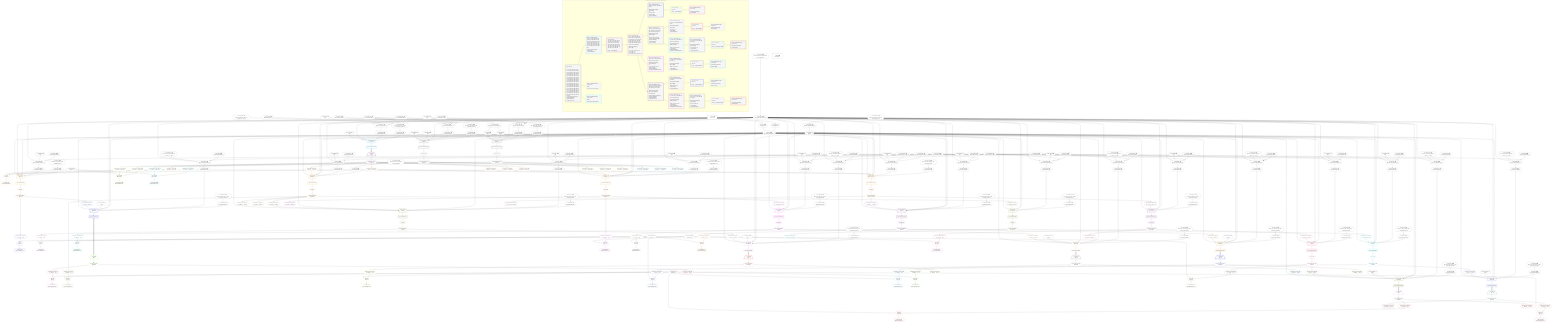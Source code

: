 %%{init: {'themeVariables': { 'fontSize': '12px'}}}%%
graph TD
    classDef path fill:#eee,stroke:#000,color:#000
    classDef plan fill:#fff,stroke-width:1px,color:#000
    classDef itemplan fill:#fff,stroke-width:2px,color:#000
    classDef unbatchedplan fill:#dff,stroke-width:1px,color:#000
    classDef sideeffectplan fill:#fcc,stroke-width:2px,color:#000
    classDef bucket fill:#f6f6f6,color:#000,stroke-width:2px,text-align:left


    %% plan dependencies
    PgSelect251[["PgSelect[251∈0] ➊<br />ᐸhousesᐳ"]]:::plan
    Object12{{"Object[12∈0] ➊<br />ᐸ{pgSettings,withPgClient}ᐳ"}}:::plan
    Constant585{{"Constant[585∈0] ➊<br />ᐸ2ᐳ"}}:::plan
    Constant586{{"Constant[586∈0] ➊<br />ᐸ3ᐳ"}}:::plan
    Lambda285{{"Lambda[285∈0] ➊<br />ᐸcalculateShouldReverseOrderᐳ"}}:::plan
    Access289{{"Access[289∈0] ➊<br />ᐸ288.0ᐳ"}}:::plan
    Lambda564{{"Lambda[564∈0] ➊<br />ᐸcalculateOrderBySQLᐳ"}}:::plan
    Lambda569{{"Lambda[569∈0] ➊<br />ᐸcalculateOrderBySQLᐳ"}}:::plan
    Object12 & Constant585 & Constant586 & Lambda285 & Access289 & Lambda564 & Lambda569 --> PgSelect251
    PgSelect270[["PgSelect[270∈0] ➊<br />ᐸhousesᐳ"]]:::plan
    Access266{{"Access[266∈0] ➊<br />ᐸ265.1ᐳ"}}:::plan
    Access268{{"Access[268∈0] ➊<br />ᐸ265.2ᐳ"}}:::plan
    Lambda579{{"Lambda[579∈0] ➊<br />ᐸcalculateOrderBySQLᐳ"}}:::plan
    Lambda584{{"Lambda[584∈0] ➊<br />ᐸcalculateOrderBySQLᐳ"}}:::plan
    Object12 -->|rejectNull| PgSelect270
    Access266 -->|rejectNull| PgSelect270
    Access268 & Lambda285 & Access289 & Lambda579 & Lambda584 --> PgSelect270
    Object293{{"Object[293∈0] ➊<br />ᐸ{reverse,orders,alias,codec}ᐳ"}}:::plan
    Constant290{{"Constant[290∈0] ➊<br />ᐸ[ { codec: Codec(int4), fragment: { n: [Array], f: 0, c: 266ᐳ"}}:::plan
    Constant291{{"Constant[291∈0] ➊<br />ᐸsql.identifier(”buildings”)ᐳ"}}:::plan
    Constant292{{"Constant[292∈0] ➊<br />ᐸRecordCodec(buildings)ᐳ"}}:::plan
    Lambda285 & Constant290 & Constant291 & Constant292 --> Object293
    Object308{{"Object[308∈0] ➊<br />ᐸ{reverse,orders,alias,codec}ᐳ"}}:::plan
    Constant305{{"Constant[305∈0] ➊<br />ᐸ[]ᐳ"}}:::plan
    Constant306{{"Constant[306∈0] ➊<br />ᐸsql.identifier(”streets”)ᐳ"}}:::plan
    Constant307{{"Constant[307∈0] ➊<br />ᐸRecordCodec(streets)ᐳ"}}:::plan
    Lambda285 & Constant305 & Constant306 & Constant307 --> Object308
    Object323{{"Object[323∈0] ➊<br />ᐸ{reverse,orders,alias,codec}ᐳ"}}:::plan
    Constant320{{"Constant[320∈0] ➊<br />ᐸ[ { codec: Codec(int4), fragment: { n: [Array], f: 0, c: 266ᐳ"}}:::plan
    Constant321{{"Constant[321∈0] ➊<br />ᐸsql.identifier(”buildings”)ᐳ"}}:::plan
    Lambda285 & Constant320 & Constant321 & Constant292 --> Object323
    Object338{{"Object[338∈0] ➊<br />ᐸ{reverse,orders,alias,codec}ᐳ"}}:::plan
    Constant335{{"Constant[335∈0] ➊<br />ᐸ[]ᐳ"}}:::plan
    Constant336{{"Constant[336∈0] ➊<br />ᐸsql.identifier(”streets”)ᐳ"}}:::plan
    Lambda285 & Constant335 & Constant336 & Constant307 --> Object338
    Object353{{"Object[353∈0] ➊<br />ᐸ{reverse,orders,alias,codec}ᐳ"}}:::plan
    Constant350{{"Constant[350∈0] ➊<br />ᐸ[ { codec: Codec(int4), fragment: { n: [Array], f: 0, c: 266ᐳ"}}:::plan
    Constant351{{"Constant[351∈0] ➊<br />ᐸsql.identifier(”buildings”)ᐳ"}}:::plan
    Lambda285 & Constant350 & Constant351 & Constant292 --> Object353
    Object368{{"Object[368∈0] ➊<br />ᐸ{reverse,orders,alias,codec}ᐳ"}}:::plan
    Constant365{{"Constant[365∈0] ➊<br />ᐸ[]ᐳ"}}:::plan
    Constant366{{"Constant[366∈0] ➊<br />ᐸsql.identifier(”streets”)ᐳ"}}:::plan
    Lambda285 & Constant365 & Constant366 & Constant307 --> Object368
    Object383{{"Object[383∈0] ➊<br />ᐸ{reverse,orders,alias,codec}ᐳ"}}:::plan
    Constant380{{"Constant[380∈0] ➊<br />ᐸ[]ᐳ"}}:::plan
    Constant381{{"Constant[381∈0] ➊<br />ᐸsql.identifier(”properties”)ᐳ"}}:::plan
    Constant382{{"Constant[382∈0] ➊<br />ᐸRecordCodec(properties)ᐳ"}}:::plan
    Lambda285 & Constant380 & Constant381 & Constant382 --> Object383
    Object398{{"Object[398∈0] ➊<br />ᐸ{reverse,orders,alias,codec}ᐳ"}}:::plan
    Constant395{{"Constant[395∈0] ➊<br />ᐸ[]ᐳ"}}:::plan
    Constant396{{"Constant[396∈0] ➊<br />ᐸsql.identifier(”street_property”)ᐳ"}}:::plan
    Constant397{{"Constant[397∈0] ➊<br />ᐸRecordCodec(streetProperty)ᐳ"}}:::plan
    Lambda285 & Constant395 & Constant396 & Constant397 --> Object398
    Object413{{"Object[413∈0] ➊<br />ᐸ{reverse,orders,alias,codec}ᐳ"}}:::plan
    Constant410{{"Constant[410∈0] ➊<br />ᐸ[ { codec: Codec(int4), fragment: { n: [Array], f: 0, c: 266ᐳ"}}:::plan
    Constant411{{"Constant[411∈0] ➊<br />ᐸsql.identifier(”buildings”)ᐳ"}}:::plan
    Lambda285 & Constant410 & Constant411 & Constant292 --> Object413
    Object428{{"Object[428∈0] ➊<br />ᐸ{reverse,orders,alias,codec}ᐳ"}}:::plan
    Constant425{{"Constant[425∈0] ➊<br />ᐸ[]ᐳ"}}:::plan
    Constant426{{"Constant[426∈0] ➊<br />ᐸsql.identifier(”streets”)ᐳ"}}:::plan
    Lambda285 & Constant425 & Constant426 & Constant307 --> Object428
    Object443{{"Object[443∈0] ➊<br />ᐸ{reverse,orders,alias,codec}ᐳ"}}:::plan
    Constant440{{"Constant[440∈0] ➊<br />ᐸ[]ᐳ"}}:::plan
    Constant441{{"Constant[441∈0] ➊<br />ᐸsql.identifier(”properties”)ᐳ"}}:::plan
    Lambda285 & Constant440 & Constant441 & Constant382 --> Object443
    Object458{{"Object[458∈0] ➊<br />ᐸ{reverse,orders,alias,codec}ᐳ"}}:::plan
    Constant455{{"Constant[455∈0] ➊<br />ᐸ[ { codec: Codec(int4), fragment: { n: [Array], f: 0, c: 266ᐳ"}}:::plan
    Constant456{{"Constant[456∈0] ➊<br />ᐸsql.identifier(”buildings”)ᐳ"}}:::plan
    Lambda285 & Constant455 & Constant456 & Constant292 --> Object458
    Object473{{"Object[473∈0] ➊<br />ᐸ{reverse,orders,alias,codec}ᐳ"}}:::plan
    Constant470{{"Constant[470∈0] ➊<br />ᐸ[]ᐳ"}}:::plan
    Constant471{{"Constant[471∈0] ➊<br />ᐸsql.identifier(”streets”)ᐳ"}}:::plan
    Lambda285 & Constant470 & Constant471 & Constant307 --> Object473
    Object488{{"Object[488∈0] ➊<br />ᐸ{reverse,orders,alias,codec}ᐳ"}}:::plan
    Constant485{{"Constant[485∈0] ➊<br />ᐸ[ { codec: Codec(int4), fragment: { n: [Array], f: 0, c: 266ᐳ"}}:::plan
    Constant486{{"Constant[486∈0] ➊<br />ᐸsql.identifier(”buildings”)ᐳ"}}:::plan
    Lambda285 & Constant485 & Constant486 & Constant292 --> Object488
    Object503{{"Object[503∈0] ➊<br />ᐸ{reverse,orders,alias,codec}ᐳ"}}:::plan
    Constant500{{"Constant[500∈0] ➊<br />ᐸ[]ᐳ"}}:::plan
    Constant501{{"Constant[501∈0] ➊<br />ᐸsql.identifier(”streets”)ᐳ"}}:::plan
    Lambda285 & Constant500 & Constant501 & Constant307 --> Object503
    Object518{{"Object[518∈0] ➊<br />ᐸ{reverse,orders,alias,codec}ᐳ"}}:::plan
    Constant515{{"Constant[515∈0] ➊<br />ᐸ[]ᐳ"}}:::plan
    Constant516{{"Constant[516∈0] ➊<br />ᐸsql.identifier(”properties”)ᐳ"}}:::plan
    Lambda285 & Constant515 & Constant516 & Constant382 --> Object518
    Object533{{"Object[533∈0] ➊<br />ᐸ{reverse,orders,alias,codec}ᐳ"}}:::plan
    Constant530{{"Constant[530∈0] ➊<br />ᐸ[]ᐳ"}}:::plan
    Constant531{{"Constant[531∈0] ➊<br />ᐸsql.identifier(”buildings”)ᐳ"}}:::plan
    Lambda285 & Constant530 & Constant531 & Constant292 --> Object533
    Object548{{"Object[548∈0] ➊<br />ᐸ{reverse,orders,alias,codec}ᐳ"}}:::plan
    Constant545{{"Constant[545∈0] ➊<br />ᐸ[ { codec: Codec(int4), fragment: { n: [Array], f: 0, c: 102ᐳ"}}:::plan
    Constant546{{"Constant[546∈0] ➊<br />ᐸsql.identifier(”houses”)ᐳ"}}:::plan
    Constant547{{"Constant[547∈0] ➊<br />ᐸRecordCodec(houses)ᐳ"}}:::plan
    Lambda285 & Constant545 & Constant546 & Constant547 --> Object548
    Object563{{"Object[563∈0] ➊<br />ᐸ{reverse,orders,alias,codec}ᐳ"}}:::plan
    Constant560{{"Constant[560∈0] ➊<br />ᐸ[]ᐳ"}}:::plan
    Constant561{{"Constant[561∈0] ➊<br />ᐸsql.identifier(”houses”)ᐳ"}}:::plan
    Lambda285 & Constant560 & Constant561 & Constant547 --> Object563
    Object578{{"Object[578∈0] ➊<br />ᐸ{reverse,orders,alias,codec}ᐳ"}}:::plan
    Constant575{{"Constant[575∈0] ➊<br />ᐸ[]ᐳ"}}:::plan
    Constant576{{"Constant[576∈0] ➊<br />ᐸsql.identifier(”houses”)ᐳ"}}:::plan
    Lambda285 & Constant575 & Constant576 & Constant547 --> Object578
    Access10{{"Access[10∈0] ➊<br />ᐸ2.pgSettingsᐳ"}}:::plan
    Access11{{"Access[11∈0] ➊<br />ᐸ2.withPgClientᐳ"}}:::plan
    Access10 & Access11 --> Object12
    __Value2["__Value[2∈0] ➊<br />ᐸcontextᐳ"]:::plan
    __Value2 --> Access10
    __Value2 --> Access11
    First253{{"First[253∈0] ➊"}}:::plan
    PgSelectRows254[["PgSelectRows[254∈0] ➊"]]:::plan
    PgSelectRows254 --> First253
    PgSelect251 --> PgSelectRows254
    PgSelectSingle255{{"PgSelectSingle[255∈0] ➊<br />ᐸhousesᐳ"}}:::plan
    First253 --> PgSelectSingle255
    Lambda265{{"Lambda[265∈0] ➊<br />ᐸspecifier_House_base64JSONᐳ"}}:::plan
    Constant587{{"Constant[587∈0] ➊<br />ᐸ'WyJob3VzZXMiLDIsM10='ᐳ"}}:::plan
    Constant587 --> Lambda265
    Lambda265 --> Access266
    Lambda265 --> Access268
    First272{{"First[272∈0] ➊"}}:::plan
    PgSelectRows273[["PgSelectRows[273∈0] ➊"]]:::plan
    PgSelectRows273 --> First272
    PgSelect270 --> PgSelectRows273
    PgSelectSingle274{{"PgSelectSingle[274∈0] ➊<br />ᐸhousesᐳ"}}:::plan
    First272 --> PgSelectSingle274
    Constant588{{"Constant[588∈0] ➊<br />ᐸ§{ first: null, last: null, cursorLower: null, cursorUpper: ᐳ"}}:::plan
    Constant588 --> Lambda285
    Lambda288{{"Lambda[288∈0] ➊<br />ᐸcalculateLimitAndOffsetSQLᐳ"}}:::plan
    Constant589{{"Constant[589∈0] ➊<br />ᐸ§{ first: null, last: null, cursorLower: null, cursorUpper: ᐳ"}}:::plan
    Constant589 --> Lambda288
    Lambda288 --> Access289
    Lambda294{{"Lambda[294∈0] ➊<br />ᐸcalculateOrderBySQLᐳ"}}:::plan
    Object293 --> Lambda294
    Lambda299{{"Lambda[299∈0] ➊<br />ᐸcalculateOrderBySQLᐳ"}}:::plan
    Constant590{{"Constant[590∈0] ➊<br />ᐸ§{ reverse: false, orders: [ { codec: Codec(int4), fragment:ᐳ"}}:::plan
    Constant590 --> Lambda299
    Lambda309{{"Lambda[309∈0] ➊<br />ᐸcalculateOrderBySQLᐳ"}}:::plan
    Object308 --> Lambda309
    Lambda314{{"Lambda[314∈0] ➊<br />ᐸcalculateOrderBySQLᐳ"}}:::plan
    Constant591{{"Constant[591∈0] ➊<br />ᐸ§{ reverse: false, orders: [], alias: sql.identifier(”streetᐳ"}}:::plan
    Constant591 --> Lambda314
    Lambda324{{"Lambda[324∈0] ➊<br />ᐸcalculateOrderBySQLᐳ"}}:::plan
    Object323 --> Lambda324
    Lambda329{{"Lambda[329∈0] ➊<br />ᐸcalculateOrderBySQLᐳ"}}:::plan
    Constant592{{"Constant[592∈0] ➊<br />ᐸ§{ reverse: false, orders: [ { codec: Codec(int4), fragment:ᐳ"}}:::plan
    Constant592 --> Lambda329
    Lambda339{{"Lambda[339∈0] ➊<br />ᐸcalculateOrderBySQLᐳ"}}:::plan
    Object338 --> Lambda339
    Lambda344{{"Lambda[344∈0] ➊<br />ᐸcalculateOrderBySQLᐳ"}}:::plan
    Constant593{{"Constant[593∈0] ➊<br />ᐸ§{ reverse: false, orders: [], alias: sql.identifier(”streetᐳ"}}:::plan
    Constant593 --> Lambda344
    Lambda354{{"Lambda[354∈0] ➊<br />ᐸcalculateOrderBySQLᐳ"}}:::plan
    Object353 --> Lambda354
    Lambda359{{"Lambda[359∈0] ➊<br />ᐸcalculateOrderBySQLᐳ"}}:::plan
    Constant594{{"Constant[594∈0] ➊<br />ᐸ§{ reverse: false, orders: [ { codec: Codec(int4), fragment:ᐳ"}}:::plan
    Constant594 --> Lambda359
    Lambda369{{"Lambda[369∈0] ➊<br />ᐸcalculateOrderBySQLᐳ"}}:::plan
    Object368 --> Lambda369
    Lambda374{{"Lambda[374∈0] ➊<br />ᐸcalculateOrderBySQLᐳ"}}:::plan
    Constant595{{"Constant[595∈0] ➊<br />ᐸ§{ reverse: false, orders: [], alias: sql.identifier(”streetᐳ"}}:::plan
    Constant595 --> Lambda374
    Lambda384{{"Lambda[384∈0] ➊<br />ᐸcalculateOrderBySQLᐳ"}}:::plan
    Object383 --> Lambda384
    Lambda389{{"Lambda[389∈0] ➊<br />ᐸcalculateOrderBySQLᐳ"}}:::plan
    Constant596{{"Constant[596∈0] ➊<br />ᐸ§{ reverse: false, orders: [], alias: sql.identifier(”properᐳ"}}:::plan
    Constant596 --> Lambda389
    Lambda399{{"Lambda[399∈0] ➊<br />ᐸcalculateOrderBySQLᐳ"}}:::plan
    Object398 --> Lambda399
    Lambda404{{"Lambda[404∈0] ➊<br />ᐸcalculateOrderBySQLᐳ"}}:::plan
    Constant597{{"Constant[597∈0] ➊<br />ᐸ§{ reverse: false, orders: [], alias: sql.identifier(”streetᐳ"}}:::plan
    Constant597 --> Lambda404
    Lambda414{{"Lambda[414∈0] ➊<br />ᐸcalculateOrderBySQLᐳ"}}:::plan
    Object413 --> Lambda414
    Lambda419{{"Lambda[419∈0] ➊<br />ᐸcalculateOrderBySQLᐳ"}}:::plan
    Constant598{{"Constant[598∈0] ➊<br />ᐸ§{ reverse: false, orders: [ { codec: Codec(int4), fragment:ᐳ"}}:::plan
    Constant598 --> Lambda419
    Lambda429{{"Lambda[429∈0] ➊<br />ᐸcalculateOrderBySQLᐳ"}}:::plan
    Object428 --> Lambda429
    Lambda434{{"Lambda[434∈0] ➊<br />ᐸcalculateOrderBySQLᐳ"}}:::plan
    Constant599{{"Constant[599∈0] ➊<br />ᐸ§{ reverse: false, orders: [], alias: sql.identifier(”streetᐳ"}}:::plan
    Constant599 --> Lambda434
    Lambda444{{"Lambda[444∈0] ➊<br />ᐸcalculateOrderBySQLᐳ"}}:::plan
    Object443 --> Lambda444
    Lambda449{{"Lambda[449∈0] ➊<br />ᐸcalculateOrderBySQLᐳ"}}:::plan
    Constant600{{"Constant[600∈0] ➊<br />ᐸ§{ reverse: false, orders: [], alias: sql.identifier(”properᐳ"}}:::plan
    Constant600 --> Lambda449
    Lambda459{{"Lambda[459∈0] ➊<br />ᐸcalculateOrderBySQLᐳ"}}:::plan
    Object458 --> Lambda459
    Lambda464{{"Lambda[464∈0] ➊<br />ᐸcalculateOrderBySQLᐳ"}}:::plan
    Constant601{{"Constant[601∈0] ➊<br />ᐸ§{ reverse: false, orders: [ { codec: Codec(int4), fragment:ᐳ"}}:::plan
    Constant601 --> Lambda464
    Lambda474{{"Lambda[474∈0] ➊<br />ᐸcalculateOrderBySQLᐳ"}}:::plan
    Object473 --> Lambda474
    Lambda479{{"Lambda[479∈0] ➊<br />ᐸcalculateOrderBySQLᐳ"}}:::plan
    Constant602{{"Constant[602∈0] ➊<br />ᐸ§{ reverse: false, orders: [], alias: sql.identifier(”streetᐳ"}}:::plan
    Constant602 --> Lambda479
    Lambda489{{"Lambda[489∈0] ➊<br />ᐸcalculateOrderBySQLᐳ"}}:::plan
    Object488 --> Lambda489
    Lambda494{{"Lambda[494∈0] ➊<br />ᐸcalculateOrderBySQLᐳ"}}:::plan
    Constant603{{"Constant[603∈0] ➊<br />ᐸ§{ reverse: false, orders: [ { codec: Codec(int4), fragment:ᐳ"}}:::plan
    Constant603 --> Lambda494
    Lambda504{{"Lambda[504∈0] ➊<br />ᐸcalculateOrderBySQLᐳ"}}:::plan
    Object503 --> Lambda504
    Lambda509{{"Lambda[509∈0] ➊<br />ᐸcalculateOrderBySQLᐳ"}}:::plan
    Constant604{{"Constant[604∈0] ➊<br />ᐸ§{ reverse: false, orders: [], alias: sql.identifier(”streetᐳ"}}:::plan
    Constant604 --> Lambda509
    Lambda519{{"Lambda[519∈0] ➊<br />ᐸcalculateOrderBySQLᐳ"}}:::plan
    Object518 --> Lambda519
    Lambda524{{"Lambda[524∈0] ➊<br />ᐸcalculateOrderBySQLᐳ"}}:::plan
    Constant605{{"Constant[605∈0] ➊<br />ᐸ§{ reverse: false, orders: [], alias: sql.identifier(”properᐳ"}}:::plan
    Constant605 --> Lambda524
    Lambda534{{"Lambda[534∈0] ➊<br />ᐸcalculateOrderBySQLᐳ"}}:::plan
    Object533 --> Lambda534
    Lambda539{{"Lambda[539∈0] ➊<br />ᐸcalculateOrderBySQLᐳ"}}:::plan
    Constant606{{"Constant[606∈0] ➊<br />ᐸ§{ reverse: false, orders: [], alias: sql.identifier(”buildiᐳ"}}:::plan
    Constant606 --> Lambda539
    Lambda549{{"Lambda[549∈0] ➊<br />ᐸcalculateOrderBySQLᐳ"}}:::plan
    Object548 --> Lambda549
    Lambda554{{"Lambda[554∈0] ➊<br />ᐸcalculateOrderBySQLᐳ"}}:::plan
    Constant607{{"Constant[607∈0] ➊<br />ᐸ§{ reverse: false, orders: [ { codec: Codec(int4), fragment:ᐳ"}}:::plan
    Constant607 --> Lambda554
    Object563 --> Lambda564
    Constant608{{"Constant[608∈0] ➊<br />ᐸ§{ reverse: false, orders: [], alias: sql.identifier(”housesᐳ"}}:::plan
    Constant608 --> Lambda569
    Object578 --> Lambda579
    Constant609{{"Constant[609∈0] ➊<br />ᐸ§{ reverse: false, orders: [], alias: sql.identifier(”housesᐳ"}}:::plan
    Constant609 --> Lambda584
    __Value4["__Value[4∈0] ➊<br />ᐸrootValueᐳ"]:::plan
    Connection13{{"Connection[13∈0] ➊<br />ᐸ9ᐳ"}}:::plan
    Constant18{{"Constant[18∈0] ➊<br />ᐸ'houses'ᐳ"}}:::plan
    Constant34{{"Constant[34∈0] ➊<br />ᐸ'streets'ᐳ"}}:::plan
    Connection45{{"Connection[45∈0] ➊<br />ᐸ41ᐳ"}}:::plan
    Constant50{{"Constant[50∈0] ➊<br />ᐸ'buildings'ᐳ"}}:::plan
    Connection85{{"Connection[85∈0] ➊<br />ᐸ81ᐳ"}}:::plan
    Constant101{{"Constant[101∈0] ➊<br />ᐸ'properties'ᐳ"}}:::plan
    Connection125{{"Connection[125∈0] ➊<br />ᐸ121ᐳ"}}:::plan
    Connection164{{"Connection[164∈0] ➊<br />ᐸ160ᐳ"}}:::plan
    Connection200{{"Connection[200∈0] ➊<br />ᐸ196ᐳ"}}:::plan
    Connection239{{"Connection[239∈0] ➊<br />ᐸ235ᐳ"}}:::plan
    PgSelect14[["PgSelect[14∈1] ➊<br />ᐸhousesᐳ"]]:::plan
    Object12 & Connection13 & Lambda285 & Access289 & Lambda549 & Lambda554 --> PgSelect14
    PgSelectRows15[["PgSelectRows[15∈1] ➊"]]:::plan
    PgSelect14 --> PgSelectRows15
    __Item16[/"__Item[16∈2]<br />ᐸ15ᐳ"\]:::itemplan
    PgSelectRows15 ==> __Item16
    PgSelectSingle17{{"PgSelectSingle[17∈2]<br />ᐸhousesᐳ"}}:::plan
    __Item16 --> PgSelectSingle17
    PgSelect174[["PgSelect[174∈3]<br />ᐸstreet_propertyᐳ"]]:::plan
    PgClassExpression19{{"PgClassExpression[19∈3]<br />ᐸ__houses__.”street_id”ᐳ"}}:::plan
    PgClassExpression20{{"PgClassExpression[20∈3]<br />ᐸ__houses__...operty_id”ᐳ"}}:::plan
    Object12 & PgClassExpression19 & PgClassExpression20 & Lambda285 & Access289 & Lambda399 & Lambda404 --> PgSelect174
    PgSelect27[["PgSelect[27∈3]<br />ᐸstreetsᐳ"]]:::plan
    Object12 & PgClassExpression19 & Lambda285 & Access289 & Lambda309 & Lambda314 --> PgSelect27
    PgSelect55[["PgSelect[55∈3]<br />ᐸbuildingsᐳ"]]:::plan
    PgClassExpression26{{"PgClassExpression[26∈3]<br />ᐸ__houses__...ilding_id”ᐳ"}}:::plan
    Object12 & PgClassExpression26 & Lambda285 & Access289 & Lambda534 & Lambda539 --> PgSelect55
    PgSelect135[["PgSelect[135∈3]<br />ᐸpropertiesᐳ"]]:::plan
    Object12 & PgClassExpression20 & Lambda285 & Access289 & Lambda444 & Lambda449 --> PgSelect135
    List21{{"List[21∈3]<br />ᐸ18,19,20ᐳ"}}:::plan
    Constant18 & PgClassExpression19 & PgClassExpression20 --> List21
    PgSelectSingle17 --> PgClassExpression19
    PgSelectSingle17 --> PgClassExpression20
    Lambda22{{"Lambda[22∈3]<br />ᐸbase64JSONEncodeᐳ"}}:::plan
    List21 --> Lambda22
    PgClassExpression23{{"PgClassExpression[23∈3]<br />ᐸ__houses__...ding_name”ᐳ"}}:::plan
    PgSelectSingle17 --> PgClassExpression23
    PgClassExpression24{{"PgClassExpression[24∈3]<br />ᐸ__houses__...or_number”ᐳ"}}:::plan
    PgSelectSingle17 --> PgClassExpression24
    PgClassExpression25{{"PgClassExpression[25∈3]<br />ᐸ__houses__...reet_name”ᐳ"}}:::plan
    PgSelectSingle17 --> PgClassExpression25
    PgSelectSingle17 --> PgClassExpression26
    First31{{"First[31∈3]"}}:::plan
    PgSelectRows32[["PgSelectRows[32∈3]"]]:::plan
    PgSelectRows32 --> First31
    PgSelect27 --> PgSelectRows32
    PgSelectSingle33{{"PgSelectSingle[33∈3]<br />ᐸstreetsᐳ"}}:::plan
    First31 --> PgSelectSingle33
    First57{{"First[57∈3]"}}:::plan
    PgSelectRows58[["PgSelectRows[58∈3]"]]:::plan
    PgSelectRows58 --> First57
    PgSelect55 --> PgSelectRows58
    PgSelectSingle59{{"PgSelectSingle[59∈3]<br />ᐸbuildingsᐳ"}}:::plan
    First57 --> PgSelectSingle59
    First137{{"First[137∈3]"}}:::plan
    PgSelectRows138[["PgSelectRows[138∈3]"]]:::plan
    PgSelectRows138 --> First137
    PgSelect135 --> PgSelectRows138
    PgSelectSingle139{{"PgSelectSingle[139∈3]<br />ᐸpropertiesᐳ"}}:::plan
    First137 --> PgSelectSingle139
    First176{{"First[176∈3]"}}:::plan
    PgSelectRows177[["PgSelectRows[177∈3]"]]:::plan
    PgSelectRows177 --> First176
    PgSelect174 --> PgSelectRows177
    PgSelectSingle178{{"PgSelectSingle[178∈3]<br />ᐸstreet_propertyᐳ"}}:::plan
    First176 --> PgSelectSingle178
    PgSelect46[["PgSelect[46∈4]<br />ᐸbuildingsᐳ"]]:::plan
    PgClassExpression38{{"PgClassExpression[38∈4]<br />ᐸ__streets__.”name”ᐳ"}}:::plan
    Object12 & PgClassExpression38 & Connection45 & Lambda285 & Access289 & Lambda294 & Lambda299 --> PgSelect46
    List36{{"List[36∈4]<br />ᐸ34,35ᐳ"}}:::plan
    PgClassExpression35{{"PgClassExpression[35∈4]<br />ᐸ__streets__.”id”ᐳ"}}:::plan
    Constant34 & PgClassExpression35 --> List36
    PgSelectSingle33 --> PgClassExpression35
    Lambda37{{"Lambda[37∈4]<br />ᐸbase64JSONEncodeᐳ"}}:::plan
    List36 --> Lambda37
    PgSelectSingle33 --> PgClassExpression38
    PgSelectRows47[["PgSelectRows[47∈4]"]]:::plan
    PgSelect46 --> PgSelectRows47
    __Item48[/"__Item[48∈5]<br />ᐸ47ᐳ"\]:::itemplan
    PgSelectRows47 ==> __Item48
    PgSelectSingle49{{"PgSelectSingle[49∈5]<br />ᐸbuildingsᐳ"}}:::plan
    __Item48 --> PgSelectSingle49
    List52{{"List[52∈6]<br />ᐸ50,51ᐳ"}}:::plan
    PgClassExpression51{{"PgClassExpression[51∈6]<br />ᐸ__buildings__.”id”ᐳ"}}:::plan
    Constant50 & PgClassExpression51 --> List52
    PgSelectSingle49 --> PgClassExpression51
    Lambda53{{"Lambda[53∈6]<br />ᐸbase64JSONEncodeᐳ"}}:::plan
    List52 --> Lambda53
    PgClassExpression54{{"PgClassExpression[54∈6]<br />ᐸ__buildings__.”name”ᐳ"}}:::plan
    PgSelectSingle49 --> PgClassExpression54
    PgSelect67[["PgSelect[67∈7]<br />ᐸstreetsᐳ"]]:::plan
    PgClassExpression64{{"PgClassExpression[64∈7]<br />ᐸ__buildings__.”name”ᐳ"}}:::plan
    Object12 & PgClassExpression64 & Lambda285 & Access289 & Lambda474 & Lambda479 --> PgSelect67
    PgSelect96[["PgSelect[96∈7]<br />ᐸpropertiesᐳ"]]:::plan
    PgClassExpression95{{"PgClassExpression[95∈7]<br />ᐸ__building...operty_id”ᐳ"}}:::plan
    Object12 & PgClassExpression95 & Lambda285 & Access289 & Lambda519 & Lambda524 --> PgSelect96
    List62{{"List[62∈7]<br />ᐸ50,61ᐳ"}}:::plan
    PgClassExpression61{{"PgClassExpression[61∈7]<br />ᐸ__buildings__.”id”ᐳ"}}:::plan
    Constant50 & PgClassExpression61 --> List62
    PgSelectSingle59 --> PgClassExpression61
    Lambda63{{"Lambda[63∈7]<br />ᐸbase64JSONEncodeᐳ"}}:::plan
    List62 --> Lambda63
    PgSelectSingle59 --> PgClassExpression64
    PgClassExpression65{{"PgClassExpression[65∈7]<br />ᐸ__buildings__.”floors”ᐳ"}}:::plan
    PgSelectSingle59 --> PgClassExpression65
    PgClassExpression66{{"PgClassExpression[66∈7]<br />ᐸ__building...s_primary”ᐳ"}}:::plan
    PgSelectSingle59 --> PgClassExpression66
    First71{{"First[71∈7]"}}:::plan
    PgSelectRows72[["PgSelectRows[72∈7]"]]:::plan
    PgSelectRows72 --> First71
    PgSelect67 --> PgSelectRows72
    PgSelectSingle73{{"PgSelectSingle[73∈7]<br />ᐸstreetsᐳ"}}:::plan
    First71 --> PgSelectSingle73
    PgSelectSingle59 --> PgClassExpression95
    First98{{"First[98∈7]"}}:::plan
    PgSelectRows99[["PgSelectRows[99∈7]"]]:::plan
    PgSelectRows99 --> First98
    PgSelect96 --> PgSelectRows99
    PgSelectSingle100{{"PgSelectSingle[100∈7]<br />ᐸpropertiesᐳ"}}:::plan
    First98 --> PgSelectSingle100
    PgSelect86[["PgSelect[86∈8]<br />ᐸbuildingsᐳ"]]:::plan
    PgClassExpression78{{"PgClassExpression[78∈8]<br />ᐸ__streets__.”name”ᐳ"}}:::plan
    Object12 & PgClassExpression78 & Connection85 & Lambda285 & Access289 & Lambda459 & Lambda464 --> PgSelect86
    List76{{"List[76∈8]<br />ᐸ34,75ᐳ"}}:::plan
    PgClassExpression75{{"PgClassExpression[75∈8]<br />ᐸ__streets__.”id”ᐳ"}}:::plan
    Constant34 & PgClassExpression75 --> List76
    PgSelectSingle73 --> PgClassExpression75
    Lambda77{{"Lambda[77∈8]<br />ᐸbase64JSONEncodeᐳ"}}:::plan
    List76 --> Lambda77
    PgSelectSingle73 --> PgClassExpression78
    PgSelectRows87[["PgSelectRows[87∈8]"]]:::plan
    PgSelect86 --> PgSelectRows87
    __Item88[/"__Item[88∈9]<br />ᐸ87ᐳ"\]:::itemplan
    PgSelectRows87 ==> __Item88
    PgSelectSingle89{{"PgSelectSingle[89∈9]<br />ᐸbuildingsᐳ"}}:::plan
    __Item88 --> PgSelectSingle89
    List92{{"List[92∈10]<br />ᐸ50,91ᐳ"}}:::plan
    PgClassExpression91{{"PgClassExpression[91∈10]<br />ᐸ__buildings__.”id”ᐳ"}}:::plan
    Constant50 & PgClassExpression91 --> List92
    PgSelectSingle89 --> PgClassExpression91
    Lambda93{{"Lambda[93∈10]<br />ᐸbase64JSONEncodeᐳ"}}:::plan
    List92 --> Lambda93
    PgClassExpression94{{"PgClassExpression[94∈10]<br />ᐸ__buildings__.”name”ᐳ"}}:::plan
    PgSelectSingle89 --> PgClassExpression94
    PgSelect107[["PgSelect[107∈11]<br />ᐸstreetsᐳ"]]:::plan
    PgClassExpression105{{"PgClassExpression[105∈11]<br />ᐸ__properti...street_id”ᐳ"}}:::plan
    Object12 & PgClassExpression105 & Lambda285 & Access289 & Lambda504 & Lambda509 --> PgSelect107
    List103{{"List[103∈11]<br />ᐸ101,102ᐳ"}}:::plan
    PgClassExpression102{{"PgClassExpression[102∈11]<br />ᐸ__properties__.”id”ᐳ"}}:::plan
    Constant101 & PgClassExpression102 --> List103
    PgSelectSingle100 --> PgClassExpression102
    Lambda104{{"Lambda[104∈11]<br />ᐸbase64JSONEncodeᐳ"}}:::plan
    List103 --> Lambda104
    PgSelectSingle100 --> PgClassExpression105
    PgClassExpression106{{"PgClassExpression[106∈11]<br />ᐸ__properti...or_number”ᐳ"}}:::plan
    PgSelectSingle100 --> PgClassExpression106
    First111{{"First[111∈11]"}}:::plan
    PgSelectRows112[["PgSelectRows[112∈11]"]]:::plan
    PgSelectRows112 --> First111
    PgSelect107 --> PgSelectRows112
    PgSelectSingle113{{"PgSelectSingle[113∈11]<br />ᐸstreetsᐳ"}}:::plan
    First111 --> PgSelectSingle113
    PgSelect126[["PgSelect[126∈12]<br />ᐸbuildingsᐳ"]]:::plan
    PgClassExpression118{{"PgClassExpression[118∈12]<br />ᐸ__streets__.”name”ᐳ"}}:::plan
    Object12 & PgClassExpression118 & Connection125 & Lambda285 & Access289 & Lambda489 & Lambda494 --> PgSelect126
    List116{{"List[116∈12]<br />ᐸ34,115ᐳ"}}:::plan
    PgClassExpression115{{"PgClassExpression[115∈12]<br />ᐸ__streets__.”id”ᐳ"}}:::plan
    Constant34 & PgClassExpression115 --> List116
    PgSelectSingle113 --> PgClassExpression115
    Lambda117{{"Lambda[117∈12]<br />ᐸbase64JSONEncodeᐳ"}}:::plan
    List116 --> Lambda117
    PgSelectSingle113 --> PgClassExpression118
    PgSelectRows127[["PgSelectRows[127∈12]"]]:::plan
    PgSelect126 --> PgSelectRows127
    __Item128[/"__Item[128∈13]<br />ᐸ127ᐳ"\]:::itemplan
    PgSelectRows127 ==> __Item128
    PgSelectSingle129{{"PgSelectSingle[129∈13]<br />ᐸbuildingsᐳ"}}:::plan
    __Item128 --> PgSelectSingle129
    List132{{"List[132∈14]<br />ᐸ50,131ᐳ"}}:::plan
    PgClassExpression131{{"PgClassExpression[131∈14]<br />ᐸ__buildings__.”id”ᐳ"}}:::plan
    Constant50 & PgClassExpression131 --> List132
    PgSelectSingle129 --> PgClassExpression131
    Lambda133{{"Lambda[133∈14]<br />ᐸbase64JSONEncodeᐳ"}}:::plan
    List132 --> Lambda133
    PgClassExpression134{{"PgClassExpression[134∈14]<br />ᐸ__buildings__.”name”ᐳ"}}:::plan
    PgSelectSingle129 --> PgClassExpression134
    PgSelect146[["PgSelect[146∈15]<br />ᐸstreetsᐳ"]]:::plan
    PgClassExpression144{{"PgClassExpression[144∈15]<br />ᐸ__properti...street_id”ᐳ"}}:::plan
    Object12 & PgClassExpression144 & Lambda285 & Access289 & Lambda429 & Lambda434 --> PgSelect146
    List142{{"List[142∈15]<br />ᐸ101,141ᐳ"}}:::plan
    PgClassExpression141{{"PgClassExpression[141∈15]<br />ᐸ__properties__.”id”ᐳ"}}:::plan
    Constant101 & PgClassExpression141 --> List142
    PgSelectSingle139 --> PgClassExpression141
    Lambda143{{"Lambda[143∈15]<br />ᐸbase64JSONEncodeᐳ"}}:::plan
    List142 --> Lambda143
    PgSelectSingle139 --> PgClassExpression144
    PgClassExpression145{{"PgClassExpression[145∈15]<br />ᐸ__properti...or_number”ᐳ"}}:::plan
    PgSelectSingle139 --> PgClassExpression145
    First150{{"First[150∈15]"}}:::plan
    PgSelectRows151[["PgSelectRows[151∈15]"]]:::plan
    PgSelectRows151 --> First150
    PgSelect146 --> PgSelectRows151
    PgSelectSingle152{{"PgSelectSingle[152∈15]<br />ᐸstreetsᐳ"}}:::plan
    First150 --> PgSelectSingle152
    PgSelect165[["PgSelect[165∈16]<br />ᐸbuildingsᐳ"]]:::plan
    PgClassExpression157{{"PgClassExpression[157∈16]<br />ᐸ__streets__.”name”ᐳ"}}:::plan
    Object12 & PgClassExpression157 & Connection164 & Lambda285 & Access289 & Lambda414 & Lambda419 --> PgSelect165
    List155{{"List[155∈16]<br />ᐸ34,154ᐳ"}}:::plan
    PgClassExpression154{{"PgClassExpression[154∈16]<br />ᐸ__streets__.”id”ᐳ"}}:::plan
    Constant34 & PgClassExpression154 --> List155
    PgSelectSingle152 --> PgClassExpression154
    Lambda156{{"Lambda[156∈16]<br />ᐸbase64JSONEncodeᐳ"}}:::plan
    List155 --> Lambda156
    PgSelectSingle152 --> PgClassExpression157
    PgSelectRows166[["PgSelectRows[166∈16]"]]:::plan
    PgSelect165 --> PgSelectRows166
    __Item167[/"__Item[167∈17]<br />ᐸ166ᐳ"\]:::itemplan
    PgSelectRows166 ==> __Item167
    PgSelectSingle168{{"PgSelectSingle[168∈17]<br />ᐸbuildingsᐳ"}}:::plan
    __Item167 --> PgSelectSingle168
    List171{{"List[171∈18]<br />ᐸ50,170ᐳ"}}:::plan
    PgClassExpression170{{"PgClassExpression[170∈18]<br />ᐸ__buildings__.”id”ᐳ"}}:::plan
    Constant50 & PgClassExpression170 --> List171
    PgSelectSingle168 --> PgClassExpression170
    Lambda172{{"Lambda[172∈18]<br />ᐸbase64JSONEncodeᐳ"}}:::plan
    List171 --> Lambda172
    PgClassExpression173{{"PgClassExpression[173∈18]<br />ᐸ__buildings__.”name”ᐳ"}}:::plan
    PgSelectSingle168 --> PgClassExpression173
    PgSelect182[["PgSelect[182∈19]<br />ᐸstreetsᐳ"]]:::plan
    PgClassExpression179{{"PgClassExpression[179∈19]<br />ᐸ__street_p..._.”str_id”ᐳ"}}:::plan
    Object12 & PgClassExpression179 & Lambda285 & Access289 & Lambda339 & Lambda344 --> PgSelect182
    PgSelect210[["PgSelect[210∈19]<br />ᐸpropertiesᐳ"]]:::plan
    PgClassExpression180{{"PgClassExpression[180∈19]<br />ᐸ__street_p....”prop_id”ᐳ"}}:::plan
    Object12 & PgClassExpression180 & Lambda285 & Access289 & Lambda384 & Lambda389 --> PgSelect210
    PgSelectSingle178 --> PgClassExpression179
    PgSelectSingle178 --> PgClassExpression180
    PgClassExpression181{{"PgClassExpression[181∈19]<br />ᐸ__street_p...ent_owner”ᐳ"}}:::plan
    PgSelectSingle178 --> PgClassExpression181
    First186{{"First[186∈19]"}}:::plan
    PgSelectRows187[["PgSelectRows[187∈19]"]]:::plan
    PgSelectRows187 --> First186
    PgSelect182 --> PgSelectRows187
    PgSelectSingle188{{"PgSelectSingle[188∈19]<br />ᐸstreetsᐳ"}}:::plan
    First186 --> PgSelectSingle188
    First212{{"First[212∈19]"}}:::plan
    PgSelectRows213[["PgSelectRows[213∈19]"]]:::plan
    PgSelectRows213 --> First212
    PgSelect210 --> PgSelectRows213
    PgSelectSingle214{{"PgSelectSingle[214∈19]<br />ᐸpropertiesᐳ"}}:::plan
    First212 --> PgSelectSingle214
    PgSelect201[["PgSelect[201∈20]<br />ᐸbuildingsᐳ"]]:::plan
    PgClassExpression193{{"PgClassExpression[193∈20]<br />ᐸ__streets__.”name”ᐳ"}}:::plan
    Object12 & PgClassExpression193 & Connection200 & Lambda285 & Access289 & Lambda324 & Lambda329 --> PgSelect201
    List191{{"List[191∈20]<br />ᐸ34,190ᐳ"}}:::plan
    PgClassExpression190{{"PgClassExpression[190∈20]<br />ᐸ__streets__.”id”ᐳ"}}:::plan
    Constant34 & PgClassExpression190 --> List191
    PgSelectSingle188 --> PgClassExpression190
    Lambda192{{"Lambda[192∈20]<br />ᐸbase64JSONEncodeᐳ"}}:::plan
    List191 --> Lambda192
    PgSelectSingle188 --> PgClassExpression193
    PgSelectRows202[["PgSelectRows[202∈20]"]]:::plan
    PgSelect201 --> PgSelectRows202
    __Item203[/"__Item[203∈21]<br />ᐸ202ᐳ"\]:::itemplan
    PgSelectRows202 ==> __Item203
    PgSelectSingle204{{"PgSelectSingle[204∈21]<br />ᐸbuildingsᐳ"}}:::plan
    __Item203 --> PgSelectSingle204
    List207{{"List[207∈22]<br />ᐸ50,206ᐳ"}}:::plan
    PgClassExpression206{{"PgClassExpression[206∈22]<br />ᐸ__buildings__.”id”ᐳ"}}:::plan
    Constant50 & PgClassExpression206 --> List207
    PgSelectSingle204 --> PgClassExpression206
    Lambda208{{"Lambda[208∈22]<br />ᐸbase64JSONEncodeᐳ"}}:::plan
    List207 --> Lambda208
    PgClassExpression209{{"PgClassExpression[209∈22]<br />ᐸ__buildings__.”name”ᐳ"}}:::plan
    PgSelectSingle204 --> PgClassExpression209
    PgSelect221[["PgSelect[221∈23]<br />ᐸstreetsᐳ"]]:::plan
    PgClassExpression219{{"PgClassExpression[219∈23]<br />ᐸ__properti...street_id”ᐳ"}}:::plan
    Object12 & PgClassExpression219 & Lambda285 & Access289 & Lambda369 & Lambda374 --> PgSelect221
    List217{{"List[217∈23]<br />ᐸ101,216ᐳ"}}:::plan
    PgClassExpression216{{"PgClassExpression[216∈23]<br />ᐸ__properties__.”id”ᐳ"}}:::plan
    Constant101 & PgClassExpression216 --> List217
    PgSelectSingle214 --> PgClassExpression216
    Lambda218{{"Lambda[218∈23]<br />ᐸbase64JSONEncodeᐳ"}}:::plan
    List217 --> Lambda218
    PgSelectSingle214 --> PgClassExpression219
    PgClassExpression220{{"PgClassExpression[220∈23]<br />ᐸ__properti...or_number”ᐳ"}}:::plan
    PgSelectSingle214 --> PgClassExpression220
    First225{{"First[225∈23]"}}:::plan
    PgSelectRows226[["PgSelectRows[226∈23]"]]:::plan
    PgSelectRows226 --> First225
    PgSelect221 --> PgSelectRows226
    PgSelectSingle227{{"PgSelectSingle[227∈23]<br />ᐸstreetsᐳ"}}:::plan
    First225 --> PgSelectSingle227
    PgSelect240[["PgSelect[240∈24]<br />ᐸbuildingsᐳ"]]:::plan
    PgClassExpression232{{"PgClassExpression[232∈24]<br />ᐸ__streets__.”name”ᐳ"}}:::plan
    Object12 & PgClassExpression232 & Connection239 & Lambda285 & Access289 & Lambda354 & Lambda359 --> PgSelect240
    List230{{"List[230∈24]<br />ᐸ34,229ᐳ"}}:::plan
    PgClassExpression229{{"PgClassExpression[229∈24]<br />ᐸ__streets__.”id”ᐳ"}}:::plan
    Constant34 & PgClassExpression229 --> List230
    PgSelectSingle227 --> PgClassExpression229
    Lambda231{{"Lambda[231∈24]<br />ᐸbase64JSONEncodeᐳ"}}:::plan
    List230 --> Lambda231
    PgSelectSingle227 --> PgClassExpression232
    PgSelectRows241[["PgSelectRows[241∈24]"]]:::plan
    PgSelect240 --> PgSelectRows241
    __Item242[/"__Item[242∈25]<br />ᐸ241ᐳ"\]:::itemplan
    PgSelectRows241 ==> __Item242
    PgSelectSingle243{{"PgSelectSingle[243∈25]<br />ᐸbuildingsᐳ"}}:::plan
    __Item242 --> PgSelectSingle243
    List246{{"List[246∈26]<br />ᐸ50,245ᐳ"}}:::plan
    PgClassExpression245{{"PgClassExpression[245∈26]<br />ᐸ__buildings__.”id”ᐳ"}}:::plan
    Constant50 & PgClassExpression245 --> List246
    PgSelectSingle243 --> PgClassExpression245
    Lambda247{{"Lambda[247∈26]<br />ᐸbase64JSONEncodeᐳ"}}:::plan
    List246 --> Lambda247
    PgClassExpression248{{"PgClassExpression[248∈26]<br />ᐸ__buildings__.”name”ᐳ"}}:::plan
    PgSelectSingle243 --> PgClassExpression248
    List262{{"List[262∈27] ➊<br />ᐸ18,260,261ᐳ"}}:::plan
    PgClassExpression260{{"PgClassExpression[260∈27] ➊<br />ᐸ__houses__.”street_id”ᐳ"}}:::plan
    PgClassExpression261{{"PgClassExpression[261∈27] ➊<br />ᐸ__houses__...operty_id”ᐳ"}}:::plan
    Constant18 & PgClassExpression260 & PgClassExpression261 --> List262
    PgClassExpression256{{"PgClassExpression[256∈27] ➊<br />ᐸ__houses__...ding_name”ᐳ"}}:::plan
    PgSelectSingle255 --> PgClassExpression256
    PgClassExpression257{{"PgClassExpression[257∈27] ➊<br />ᐸ__houses__...or_number”ᐳ"}}:::plan
    PgSelectSingle255 --> PgClassExpression257
    PgClassExpression258{{"PgClassExpression[258∈27] ➊<br />ᐸ__houses__...reet_name”ᐳ"}}:::plan
    PgSelectSingle255 --> PgClassExpression258
    PgSelectSingle255 --> PgClassExpression260
    PgSelectSingle255 --> PgClassExpression261
    Lambda263{{"Lambda[263∈27] ➊<br />ᐸbase64JSONEncodeᐳ"}}:::plan
    List262 --> Lambda263
    List281{{"List[281∈28] ➊<br />ᐸ18,279,280ᐳ"}}:::plan
    PgClassExpression279{{"PgClassExpression[279∈28] ➊<br />ᐸ__houses__.”street_id”ᐳ"}}:::plan
    PgClassExpression280{{"PgClassExpression[280∈28] ➊<br />ᐸ__houses__...operty_id”ᐳ"}}:::plan
    Constant18 & PgClassExpression279 & PgClassExpression280 --> List281
    PgClassExpression275{{"PgClassExpression[275∈28] ➊<br />ᐸ__houses__...ding_name”ᐳ"}}:::plan
    PgSelectSingle274 --> PgClassExpression275
    PgClassExpression276{{"PgClassExpression[276∈28] ➊<br />ᐸ__houses__...or_number”ᐳ"}}:::plan
    PgSelectSingle274 --> PgClassExpression276
    PgClassExpression277{{"PgClassExpression[277∈28] ➊<br />ᐸ__houses__...reet_name”ᐳ"}}:::plan
    PgSelectSingle274 --> PgClassExpression277
    PgSelectSingle274 --> PgClassExpression279
    PgSelectSingle274 --> PgClassExpression280
    Lambda282{{"Lambda[282∈28] ➊<br />ᐸbase64JSONEncodeᐳ"}}:::plan
    List281 --> Lambda282

    %% define steps

    subgraph "Buckets for queries/v4/smart_comment_relations.houses"
    Bucket0("Bucket 0 (root)<br /><br />1: <br />ᐳ: 10, 11, 13, 18, 34, 45, 50, 85, 101, 125, 164, 200, 239, 290, 291, 292, 305, 306, 307, 320, 321, 335, 336, 350, 351, 365, 366, 380, 381, 382, 395, 396, 397, 410, 411, 425, 426, 440, 441, 455, 456, 470, 471, 485, 486, 500, 501, 515, 516, 530, 531, 545, 546, 547, 560, 561, 575, 576, 585, 586, 587, 588, 589, 590, 591, 592, 593, 594, 595, 596, 597, 598, 599, 600, 601, 602, 603, 604, 605, 606, 607, 608, 609, 12, 265, 266, 268, 285, 288, 289, 293, 294, 299, 308, 309, 314, 323, 324, 329, 338, 339, 344, 353, 354, 359, 368, 369, 374, 383, 384, 389, 398, 399, 404, 413, 414, 419, 428, 429, 434, 443, 444, 449, 458, 459, 464, 473, 474, 479, 488, 489, 494, 503, 504, 509, 518, 519, 524, 533, 534, 539, 548, 549, 554, 563, 564, 569, 578, 579, 584<br />2: PgSelect[251], PgSelect[270]<br />3: PgSelectRows[254], PgSelectRows[273]<br />ᐳ: 253, 255, 272, 274"):::bucket
    classDef bucket0 stroke:#696969
    class Bucket0,__Value2,__Value4,Access10,Access11,Object12,Connection13,Constant18,Constant34,Connection45,Constant50,Connection85,Constant101,Connection125,Connection164,Connection200,Connection239,PgSelect251,First253,PgSelectRows254,PgSelectSingle255,Lambda265,Access266,Access268,PgSelect270,First272,PgSelectRows273,PgSelectSingle274,Lambda285,Lambda288,Access289,Constant290,Constant291,Constant292,Object293,Lambda294,Lambda299,Constant305,Constant306,Constant307,Object308,Lambda309,Lambda314,Constant320,Constant321,Object323,Lambda324,Lambda329,Constant335,Constant336,Object338,Lambda339,Lambda344,Constant350,Constant351,Object353,Lambda354,Lambda359,Constant365,Constant366,Object368,Lambda369,Lambda374,Constant380,Constant381,Constant382,Object383,Lambda384,Lambda389,Constant395,Constant396,Constant397,Object398,Lambda399,Lambda404,Constant410,Constant411,Object413,Lambda414,Lambda419,Constant425,Constant426,Object428,Lambda429,Lambda434,Constant440,Constant441,Object443,Lambda444,Lambda449,Constant455,Constant456,Object458,Lambda459,Lambda464,Constant470,Constant471,Object473,Lambda474,Lambda479,Constant485,Constant486,Object488,Lambda489,Lambda494,Constant500,Constant501,Object503,Lambda504,Lambda509,Constant515,Constant516,Object518,Lambda519,Lambda524,Constant530,Constant531,Object533,Lambda534,Lambda539,Constant545,Constant546,Constant547,Object548,Lambda549,Lambda554,Constant560,Constant561,Object563,Lambda564,Lambda569,Constant575,Constant576,Object578,Lambda579,Lambda584,Constant585,Constant586,Constant587,Constant588,Constant589,Constant590,Constant591,Constant592,Constant593,Constant594,Constant595,Constant596,Constant597,Constant598,Constant599,Constant600,Constant601,Constant602,Constant603,Constant604,Constant605,Constant606,Constant607,Constant608,Constant609 bucket0
    Bucket1("Bucket 1 (nullableBoundary)<br />Deps: 12, 13, 285, 289, 549, 554, 18, 309, 314, 534, 539, 444, 449, 399, 404, 34, 45, 294, 299, 50, 474, 479, 519, 524, 85, 459, 464, 101, 504, 509, 125, 489, 494, 429, 434, 164, 414, 419, 339, 344, 384, 389, 200, 324, 329, 369, 374, 239, 354, 359<br /><br />ROOT Connectionᐸ9ᐳ[13]<br />1: PgSelect[14]<br />2: PgSelectRows[15]"):::bucket
    classDef bucket1 stroke:#00bfff
    class Bucket1,PgSelect14,PgSelectRows15 bucket1
    Bucket2("Bucket 2 (listItem)<br />Deps: 18, 12, 285, 289, 309, 314, 534, 539, 444, 449, 399, 404, 34, 45, 294, 299, 50, 474, 479, 519, 524, 85, 459, 464, 101, 504, 509, 125, 489, 494, 429, 434, 164, 414, 419, 339, 344, 384, 389, 200, 324, 329, 369, 374, 239, 354, 359<br /><br />ROOT __Item{2}ᐸ15ᐳ[16]"):::bucket
    classDef bucket2 stroke:#7f007f
    class Bucket2,__Item16,PgSelectSingle17 bucket2
    Bucket3("Bucket 3 (nullableBoundary)<br />Deps: 17, 18, 12, 285, 289, 309, 314, 534, 539, 444, 449, 399, 404, 34, 45, 294, 299, 50, 474, 479, 519, 524, 85, 459, 464, 101, 504, 509, 125, 489, 494, 429, 434, 164, 414, 419, 339, 344, 384, 389, 200, 324, 329, 369, 374, 239, 354, 359<br /><br />ROOT PgSelectSingle{2}ᐸhousesᐳ[17]<br />1: <br />ᐳ: 19, 20, 23, 24, 25, 26, 21, 22<br />2: 27, 55, 135, 174<br />3: 32, 58, 138, 177<br />ᐳ: 31, 33, 57, 59, 137, 139, 176, 178"):::bucket
    classDef bucket3 stroke:#ffa500
    class Bucket3,PgClassExpression19,PgClassExpression20,List21,Lambda22,PgClassExpression23,PgClassExpression24,PgClassExpression25,PgClassExpression26,PgSelect27,First31,PgSelectRows32,PgSelectSingle33,PgSelect55,First57,PgSelectRows58,PgSelectSingle59,PgSelect135,First137,PgSelectRows138,PgSelectSingle139,PgSelect174,First176,PgSelectRows177,PgSelectSingle178 bucket3
    Bucket4("Bucket 4 (nullableBoundary)<br />Deps: 33, 34, 12, 45, 285, 289, 294, 299, 50<br /><br />ROOT PgSelectSingle{3}ᐸstreetsᐳ[33]<br />1: <br />ᐳ: 35, 38, 36, 37<br />2: PgSelect[46]<br />3: PgSelectRows[47]"):::bucket
    classDef bucket4 stroke:#0000ff
    class Bucket4,PgClassExpression35,List36,Lambda37,PgClassExpression38,PgSelect46,PgSelectRows47 bucket4
    Bucket5("Bucket 5 (listItem)<br />Deps: 50<br /><br />ROOT __Item{5}ᐸ47ᐳ[48]"):::bucket
    classDef bucket5 stroke:#7fff00
    class Bucket5,__Item48,PgSelectSingle49 bucket5
    Bucket6("Bucket 6 (nullableBoundary)<br />Deps: 49, 50<br /><br />ROOT PgSelectSingle{5}ᐸbuildingsᐳ[49]"):::bucket
    classDef bucket6 stroke:#ff1493
    class Bucket6,PgClassExpression51,List52,Lambda53,PgClassExpression54 bucket6
    Bucket7("Bucket 7 (nullableBoundary)<br />Deps: 59, 50, 12, 285, 289, 474, 479, 519, 524, 34, 85, 459, 464, 101, 504, 509, 125, 489, 494<br /><br />ROOT PgSelectSingle{3}ᐸbuildingsᐳ[59]<br />1: <br />ᐳ: 61, 64, 65, 66, 95, 62, 63<br />2: PgSelect[67], PgSelect[96]<br />3: PgSelectRows[72], PgSelectRows[99]<br />ᐳ: 71, 73, 98, 100"):::bucket
    classDef bucket7 stroke:#808000
    class Bucket7,PgClassExpression61,List62,Lambda63,PgClassExpression64,PgClassExpression65,PgClassExpression66,PgSelect67,First71,PgSelectRows72,PgSelectSingle73,PgClassExpression95,PgSelect96,First98,PgSelectRows99,PgSelectSingle100 bucket7
    Bucket8("Bucket 8 (nullableBoundary)<br />Deps: 73, 34, 12, 85, 285, 289, 459, 464, 50<br /><br />ROOT PgSelectSingle{7}ᐸstreetsᐳ[73]<br />1: <br />ᐳ: 75, 78, 76, 77<br />2: PgSelect[86]<br />3: PgSelectRows[87]"):::bucket
    classDef bucket8 stroke:#dda0dd
    class Bucket8,PgClassExpression75,List76,Lambda77,PgClassExpression78,PgSelect86,PgSelectRows87 bucket8
    Bucket9("Bucket 9 (listItem)<br />Deps: 50<br /><br />ROOT __Item{9}ᐸ87ᐳ[88]"):::bucket
    classDef bucket9 stroke:#ff0000
    class Bucket9,__Item88,PgSelectSingle89 bucket9
    Bucket10("Bucket 10 (nullableBoundary)<br />Deps: 89, 50<br /><br />ROOT PgSelectSingle{9}ᐸbuildingsᐳ[89]"):::bucket
    classDef bucket10 stroke:#ffff00
    class Bucket10,PgClassExpression91,List92,Lambda93,PgClassExpression94 bucket10
    Bucket11("Bucket 11 (nullableBoundary)<br />Deps: 100, 101, 12, 285, 289, 504, 509, 34, 125, 489, 494, 50<br /><br />ROOT PgSelectSingle{7}ᐸpropertiesᐳ[100]<br />1: <br />ᐳ: 102, 105, 106, 103, 104<br />2: PgSelect[107]<br />3: PgSelectRows[112]<br />ᐳ: First[111], PgSelectSingle[113]"):::bucket
    classDef bucket11 stroke:#00ffff
    class Bucket11,PgClassExpression102,List103,Lambda104,PgClassExpression105,PgClassExpression106,PgSelect107,First111,PgSelectRows112,PgSelectSingle113 bucket11
    Bucket12("Bucket 12 (nullableBoundary)<br />Deps: 113, 34, 12, 125, 285, 289, 489, 494, 50<br /><br />ROOT PgSelectSingle{11}ᐸstreetsᐳ[113]<br />1: <br />ᐳ: 115, 118, 116, 117<br />2: PgSelect[126]<br />3: PgSelectRows[127]"):::bucket
    classDef bucket12 stroke:#4169e1
    class Bucket12,PgClassExpression115,List116,Lambda117,PgClassExpression118,PgSelect126,PgSelectRows127 bucket12
    Bucket13("Bucket 13 (listItem)<br />Deps: 50<br /><br />ROOT __Item{13}ᐸ127ᐳ[128]"):::bucket
    classDef bucket13 stroke:#3cb371
    class Bucket13,__Item128,PgSelectSingle129 bucket13
    Bucket14("Bucket 14 (nullableBoundary)<br />Deps: 129, 50<br /><br />ROOT PgSelectSingle{13}ᐸbuildingsᐳ[129]"):::bucket
    classDef bucket14 stroke:#a52a2a
    class Bucket14,PgClassExpression131,List132,Lambda133,PgClassExpression134 bucket14
    Bucket15("Bucket 15 (nullableBoundary)<br />Deps: 139, 101, 12, 285, 289, 429, 434, 34, 164, 414, 419, 50<br /><br />ROOT PgSelectSingle{3}ᐸpropertiesᐳ[139]<br />1: <br />ᐳ: 141, 144, 145, 142, 143<br />2: PgSelect[146]<br />3: PgSelectRows[151]<br />ᐳ: First[150], PgSelectSingle[152]"):::bucket
    classDef bucket15 stroke:#ff00ff
    class Bucket15,PgClassExpression141,List142,Lambda143,PgClassExpression144,PgClassExpression145,PgSelect146,First150,PgSelectRows151,PgSelectSingle152 bucket15
    Bucket16("Bucket 16 (nullableBoundary)<br />Deps: 152, 34, 12, 164, 285, 289, 414, 419, 50<br /><br />ROOT PgSelectSingle{15}ᐸstreetsᐳ[152]<br />1: <br />ᐳ: 154, 157, 155, 156<br />2: PgSelect[165]<br />3: PgSelectRows[166]"):::bucket
    classDef bucket16 stroke:#f5deb3
    class Bucket16,PgClassExpression154,List155,Lambda156,PgClassExpression157,PgSelect165,PgSelectRows166 bucket16
    Bucket17("Bucket 17 (listItem)<br />Deps: 50<br /><br />ROOT __Item{17}ᐸ166ᐳ[167]"):::bucket
    classDef bucket17 stroke:#696969
    class Bucket17,__Item167,PgSelectSingle168 bucket17
    Bucket18("Bucket 18 (nullableBoundary)<br />Deps: 168, 50<br /><br />ROOT PgSelectSingle{17}ᐸbuildingsᐳ[168]"):::bucket
    classDef bucket18 stroke:#00bfff
    class Bucket18,PgClassExpression170,List171,Lambda172,PgClassExpression173 bucket18
    Bucket19("Bucket 19 (nullableBoundary)<br />Deps: 178, 12, 285, 289, 339, 344, 384, 389, 34, 200, 324, 329, 50, 101, 369, 374, 239, 354, 359<br /><br />ROOT PgSelectSingle{3}ᐸstreet_propertyᐳ[178]<br />1: <br />ᐳ: 179, 180, 181<br />2: PgSelect[182], PgSelect[210]<br />3: PgSelectRows[187], PgSelectRows[213]<br />ᐳ: 186, 188, 212, 214"):::bucket
    classDef bucket19 stroke:#7f007f
    class Bucket19,PgClassExpression179,PgClassExpression180,PgClassExpression181,PgSelect182,First186,PgSelectRows187,PgSelectSingle188,PgSelect210,First212,PgSelectRows213,PgSelectSingle214 bucket19
    Bucket20("Bucket 20 (nullableBoundary)<br />Deps: 188, 34, 12, 200, 285, 289, 324, 329, 50<br /><br />ROOT PgSelectSingle{19}ᐸstreetsᐳ[188]<br />1: <br />ᐳ: 190, 193, 191, 192<br />2: PgSelect[201]<br />3: PgSelectRows[202]"):::bucket
    classDef bucket20 stroke:#ffa500
    class Bucket20,PgClassExpression190,List191,Lambda192,PgClassExpression193,PgSelect201,PgSelectRows202 bucket20
    Bucket21("Bucket 21 (listItem)<br />Deps: 50<br /><br />ROOT __Item{21}ᐸ202ᐳ[203]"):::bucket
    classDef bucket21 stroke:#0000ff
    class Bucket21,__Item203,PgSelectSingle204 bucket21
    Bucket22("Bucket 22 (nullableBoundary)<br />Deps: 204, 50<br /><br />ROOT PgSelectSingle{21}ᐸbuildingsᐳ[204]"):::bucket
    classDef bucket22 stroke:#7fff00
    class Bucket22,PgClassExpression206,List207,Lambda208,PgClassExpression209 bucket22
    Bucket23("Bucket 23 (nullableBoundary)<br />Deps: 214, 101, 12, 285, 289, 369, 374, 34, 239, 354, 359, 50<br /><br />ROOT PgSelectSingle{19}ᐸpropertiesᐳ[214]<br />1: <br />ᐳ: 216, 219, 220, 217, 218<br />2: PgSelect[221]<br />3: PgSelectRows[226]<br />ᐳ: First[225], PgSelectSingle[227]"):::bucket
    classDef bucket23 stroke:#ff1493
    class Bucket23,PgClassExpression216,List217,Lambda218,PgClassExpression219,PgClassExpression220,PgSelect221,First225,PgSelectRows226,PgSelectSingle227 bucket23
    Bucket24("Bucket 24 (nullableBoundary)<br />Deps: 227, 34, 12, 239, 285, 289, 354, 359, 50<br /><br />ROOT PgSelectSingle{23}ᐸstreetsᐳ[227]<br />1: <br />ᐳ: 229, 232, 230, 231<br />2: PgSelect[240]<br />3: PgSelectRows[241]"):::bucket
    classDef bucket24 stroke:#808000
    class Bucket24,PgClassExpression229,List230,Lambda231,PgClassExpression232,PgSelect240,PgSelectRows241 bucket24
    Bucket25("Bucket 25 (listItem)<br />Deps: 50<br /><br />ROOT __Item{25}ᐸ241ᐳ[242]"):::bucket
    classDef bucket25 stroke:#dda0dd
    class Bucket25,__Item242,PgSelectSingle243 bucket25
    Bucket26("Bucket 26 (nullableBoundary)<br />Deps: 243, 50<br /><br />ROOT PgSelectSingle{25}ᐸbuildingsᐳ[243]"):::bucket
    classDef bucket26 stroke:#ff0000
    class Bucket26,PgClassExpression245,List246,Lambda247,PgClassExpression248 bucket26
    Bucket27("Bucket 27 (nullableBoundary)<br />Deps: 255, 18<br /><br />ROOT PgSelectSingleᐸhousesᐳ[255]"):::bucket
    classDef bucket27 stroke:#ffff00
    class Bucket27,PgClassExpression256,PgClassExpression257,PgClassExpression258,PgClassExpression260,PgClassExpression261,List262,Lambda263 bucket27
    Bucket28("Bucket 28 (nullableBoundary)<br />Deps: 274, 18<br /><br />ROOT PgSelectSingleᐸhousesᐳ[274]"):::bucket
    classDef bucket28 stroke:#00ffff
    class Bucket28,PgClassExpression275,PgClassExpression276,PgClassExpression277,PgClassExpression279,PgClassExpression280,List281,Lambda282 bucket28
    Bucket0 --> Bucket1 & Bucket27 & Bucket28
    Bucket1 --> Bucket2
    Bucket2 --> Bucket3
    Bucket3 --> Bucket4 & Bucket7 & Bucket15 & Bucket19
    Bucket4 --> Bucket5
    Bucket5 --> Bucket6
    Bucket7 --> Bucket8 & Bucket11
    Bucket8 --> Bucket9
    Bucket9 --> Bucket10
    Bucket11 --> Bucket12
    Bucket12 --> Bucket13
    Bucket13 --> Bucket14
    Bucket15 --> Bucket16
    Bucket16 --> Bucket17
    Bucket17 --> Bucket18
    Bucket19 --> Bucket20 & Bucket23
    Bucket20 --> Bucket21
    Bucket21 --> Bucket22
    Bucket23 --> Bucket24
    Bucket24 --> Bucket25
    Bucket25 --> Bucket26
    end